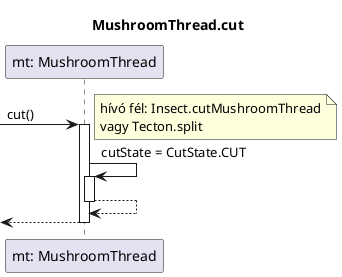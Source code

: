 @startuml Cut
title MushroomThread.cut

participant "mt: MushroomThread" as mt

-> mt : cut()
note right: hívó fél: Insect.cutMushroomThread\nvagy Tecton.split
activate mt

mt -> mt: cutState = CutState.CUT
activate mt
mt --> mt
deactivate mt

<-- mt
deactivate mt

@enduml